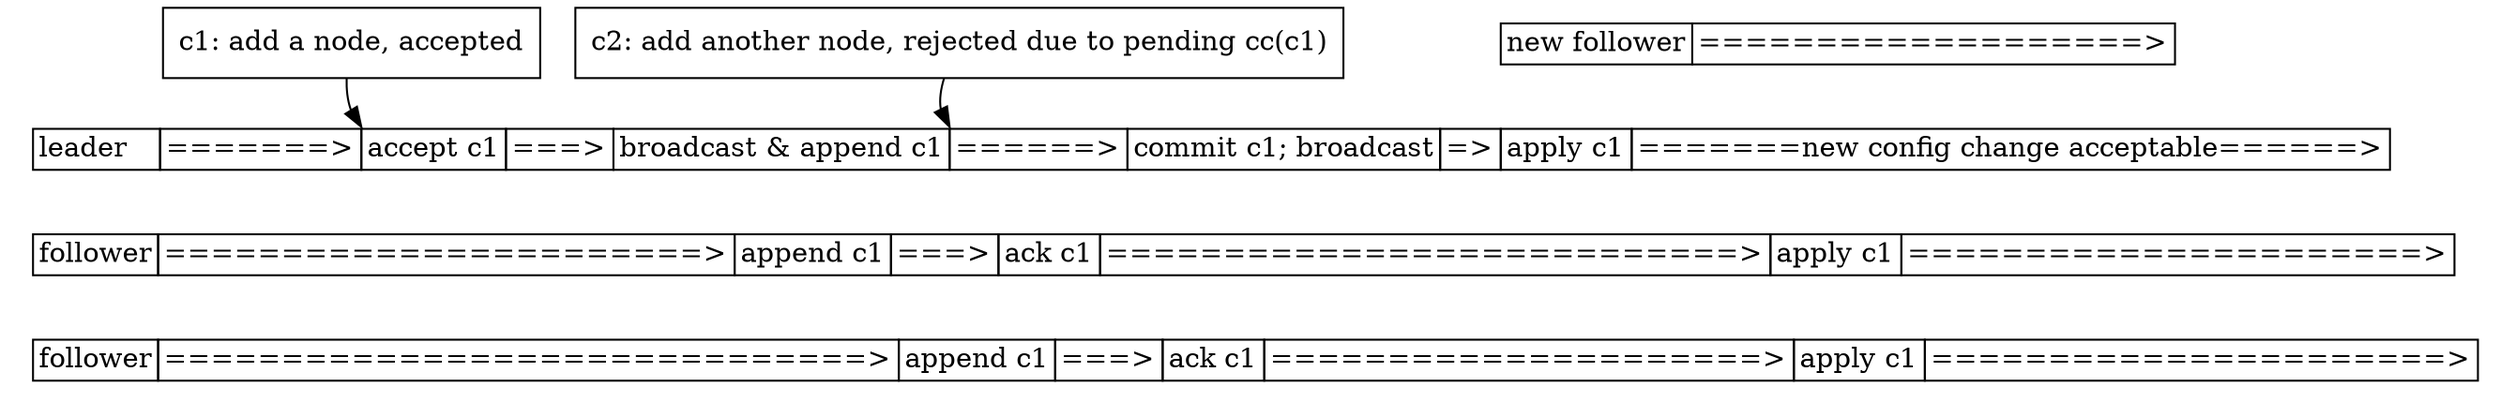 digraph routines {
  ranksep=0.25
  node [shape=plaintext]
  leader [label=<
  <TABLE BORDER="0" CELLSPACING="0">
    <TR>
      <TD BORDER="1" port="name">leader   </TD>
      <TD BORDER="1">=======&gt;</TD>
      <TD BORDER="1" port="leaderAccpet">accept c1</TD>
      <TD BORDER="1">===&gt;</TD>
      <TD BORDER="1">broadcast &amp; append c1</TD>
      <TD BORDER="1" port="leaderReject">======&gt;</TD>
      <TD BORDER="1">commit c1; broadcast</TD>
      <TD BORDER="1">=&gt;</TD>
      <TD BORDER="1" port="leaderApply">apply c1</TD>
      <TD BORDER="1">=======new config change acceptable======&gt;</TD>
    </TR>
  </TABLE>>]

  follower1 [label=<
  <TABLE BORDER="0" CELLSPACING="0">
    <TR>
      <TD port="name" BORDER="1">follower</TD>
      <TD BORDER="1">=======================&gt;</TD>
      <TD BORDER="1">append c1</TD>
      <TD BORDER="1">===&gt;</TD>
      <TD BORDER="1">ack c1</TD>
      <TD BORDER="1">===========================&gt;</TD>
      <TD BORDER="1">apply c1</TD>
      <TD BORDER="1">======================&gt;</TD>
    </TR>
  </TABLE>>]

  follower2 [label=<
  <TABLE BORDER="0" CELLSPACING="0">
    <TR>
      <TD port="name" BORDER="1">follower</TD>
      <TD BORDER="1">==============================&gt;</TD>
      <TD BORDER="1">append c1</TD>
      <TD BORDER="1">===&gt;</TD>
      <TD BORDER="1">ack c1</TD>
      <TD BORDER="1">=====================&gt;</TD>
      <TD BORDER="1">apply c1</TD>
      <TD BORDER="1">======================&gt;</TD>
    </TR>
  </TABLE>>]

  follower3 [label=<
  <TABLE BORDER="0" CELLSPACING="0">
    <TR>
      <TD port="name" BORDER="1">new follower</TD>
      <TD BORDER="1">===================&gt;</TD>
    </TR>
  </TABLE>>]

  ccrequest1 [shape=box label="c1: add a node, accepted"]
  ccrequest2 [shape=box label="c2: add another node, rejected due to pending cc(c1)"]

  {rank = same; leader}
  {rank = same; follower1}
  {rank = same; follower2}

  leader:name:sw -> follower1:name:sw -> follower2:name:sw [style=invis]
  follower3:name:sw -> leader:leaderApply:nw [style=invis]
  ccrequest1 -> leader:leaderAccpet:nw
  ccrequest2 -> leader:leaderReject:nw
}